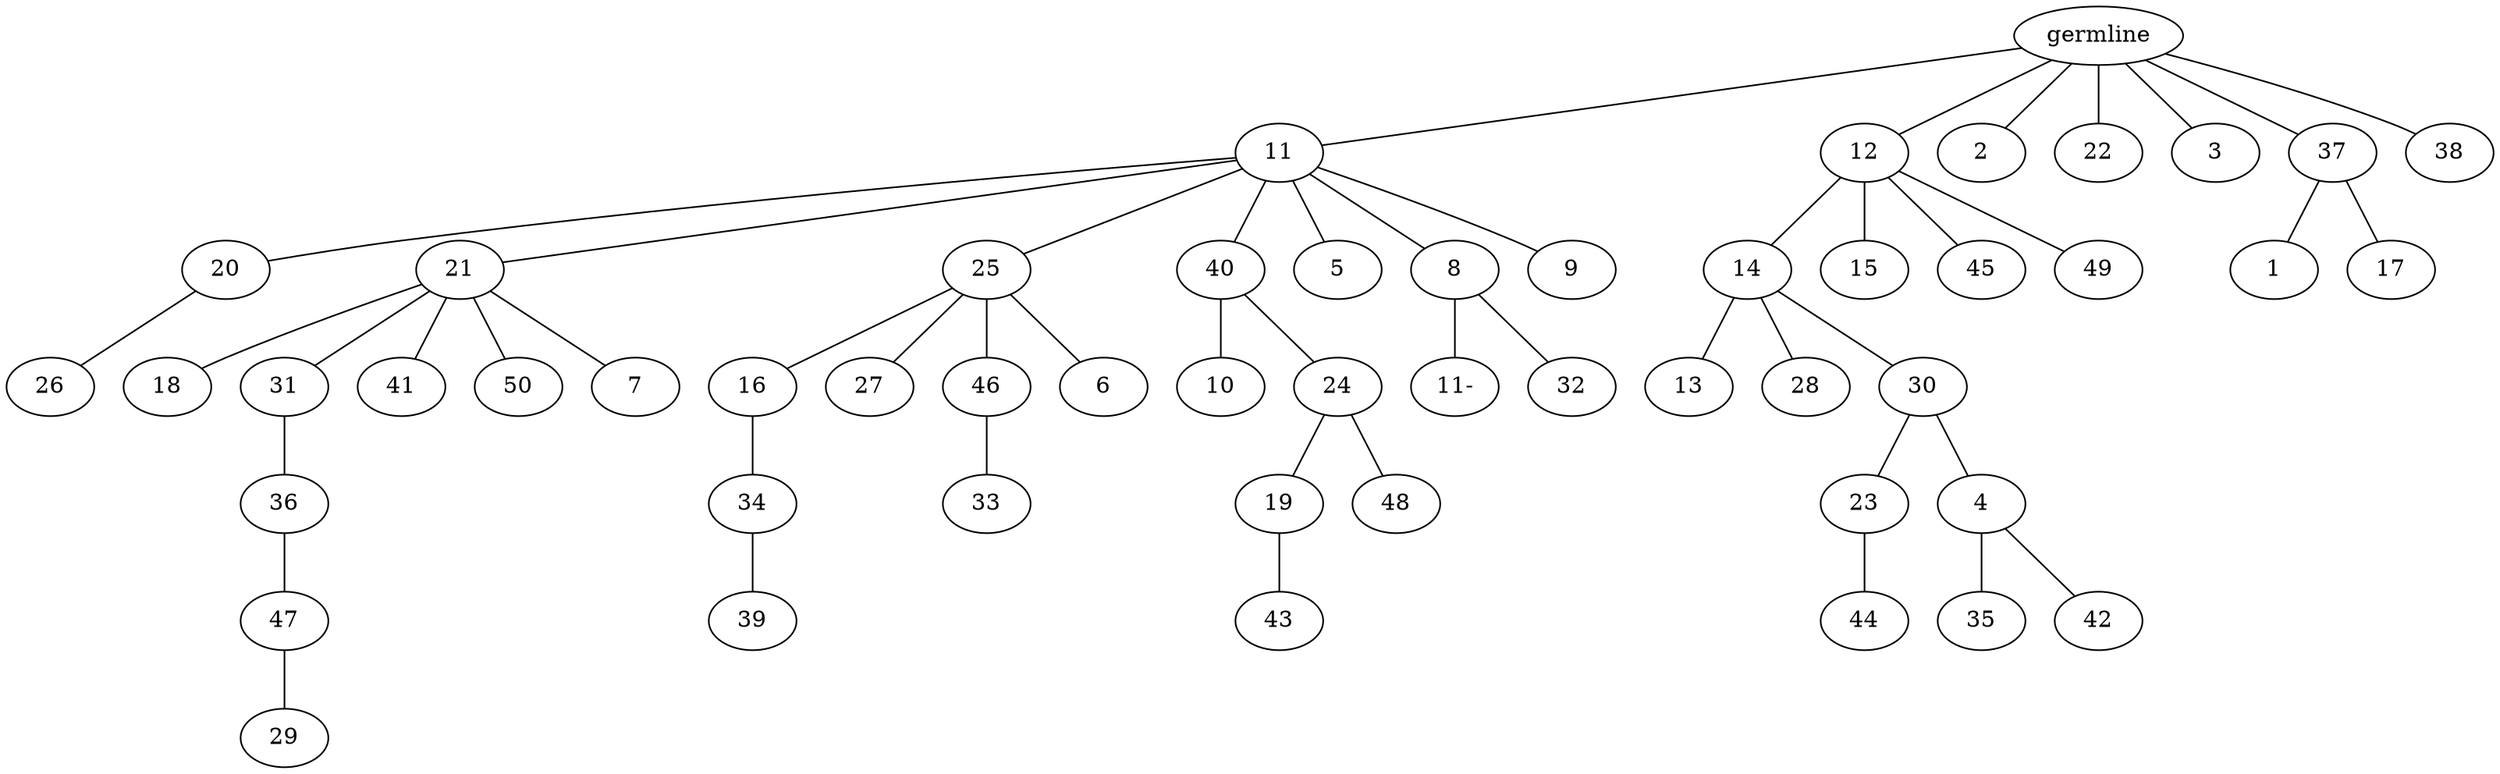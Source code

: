 graph tree {
    "140213215660640" [label="germline"];
    "140213215631728" [label="11"];
    "140213215601568" [label="20"];
    "140213215604640" [label="26"];
    "140213215603440" [label="21"];
    "140213215603392" [label="18"];
    "140213215603488" [label="31"];
    "140213215601136" [label="36"];
    "140213215601856" [label="47"];
    "140213215601664" [label="29"];
    "140213215601952" [label="41"];
    "140213215601904" [label="50"];
    "140213215601472" [label="7"];
    "140213215602336" [label="25"];
    "140213215602672" [label="16"];
    "140213215602240" [label="34"];
    "140213215601520" [label="39"];
    "140213215600992" [label="27"];
    "140213215601328" [label="46"];
    "140213215600896" [label="33"];
    "140213215603872" [label="6"];
    "140213215602528" [label="40"];
    "140213215601184" [label="10"];
    "140213215603056" [label="24"];
    "140213215526624" [label="19"];
    "140213215524896" [label="43"];
    "140213215525328" [label="48"];
    "140213215600704" [label="5"];
    "140213215603680" [label="8"];
    "140213215601808" [label="11-"];
    "140213215525904" [label="32"];
    "140213215604208" [label="9"];
    "140213215603632" [label="12"];
    "140213215601616" [label="14"];
    "140213215525952" [label="13"];
    "140213215526768" [label="28"];
    "140213215526000" [label="30"];
    "140213215526336" [label="23"];
    "140213215526672" [label="44"];
    "140213215524560" [label="4"];
    "140213215848624" [label="35"];
    "140213215847664" [label="42"];
    "140213215525088" [label="15"];
    "140213215526864" [label="45"];
    "140213215525232" [label="49"];
    "140213215602576" [label="2"];
    "140213215602768" [label="22"];
    "140213215601424" [label="3"];
    "140213215525760" [label="37"];
    "140213215848912" [label="1"];
    "140213215848384" [label="17"];
    "140213215526048" [label="38"];
    "140213215660640" -- "140213215631728";
    "140213215660640" -- "140213215603632";
    "140213215660640" -- "140213215602576";
    "140213215660640" -- "140213215602768";
    "140213215660640" -- "140213215601424";
    "140213215660640" -- "140213215525760";
    "140213215660640" -- "140213215526048";
    "140213215631728" -- "140213215601568";
    "140213215631728" -- "140213215603440";
    "140213215631728" -- "140213215602336";
    "140213215631728" -- "140213215602528";
    "140213215631728" -- "140213215600704";
    "140213215631728" -- "140213215603680";
    "140213215631728" -- "140213215604208";
    "140213215601568" -- "140213215604640";
    "140213215603440" -- "140213215603392";
    "140213215603440" -- "140213215603488";
    "140213215603440" -- "140213215601952";
    "140213215603440" -- "140213215601904";
    "140213215603440" -- "140213215601472";
    "140213215603488" -- "140213215601136";
    "140213215601136" -- "140213215601856";
    "140213215601856" -- "140213215601664";
    "140213215602336" -- "140213215602672";
    "140213215602336" -- "140213215600992";
    "140213215602336" -- "140213215601328";
    "140213215602336" -- "140213215603872";
    "140213215602672" -- "140213215602240";
    "140213215602240" -- "140213215601520";
    "140213215601328" -- "140213215600896";
    "140213215602528" -- "140213215601184";
    "140213215602528" -- "140213215603056";
    "140213215603056" -- "140213215526624";
    "140213215603056" -- "140213215525328";
    "140213215526624" -- "140213215524896";
    "140213215603680" -- "140213215601808";
    "140213215603680" -- "140213215525904";
    "140213215603632" -- "140213215601616";
    "140213215603632" -- "140213215525088";
    "140213215603632" -- "140213215526864";
    "140213215603632" -- "140213215525232";
    "140213215601616" -- "140213215525952";
    "140213215601616" -- "140213215526768";
    "140213215601616" -- "140213215526000";
    "140213215526000" -- "140213215526336";
    "140213215526000" -- "140213215524560";
    "140213215526336" -- "140213215526672";
    "140213215524560" -- "140213215848624";
    "140213215524560" -- "140213215847664";
    "140213215525760" -- "140213215848912";
    "140213215525760" -- "140213215848384";
}
